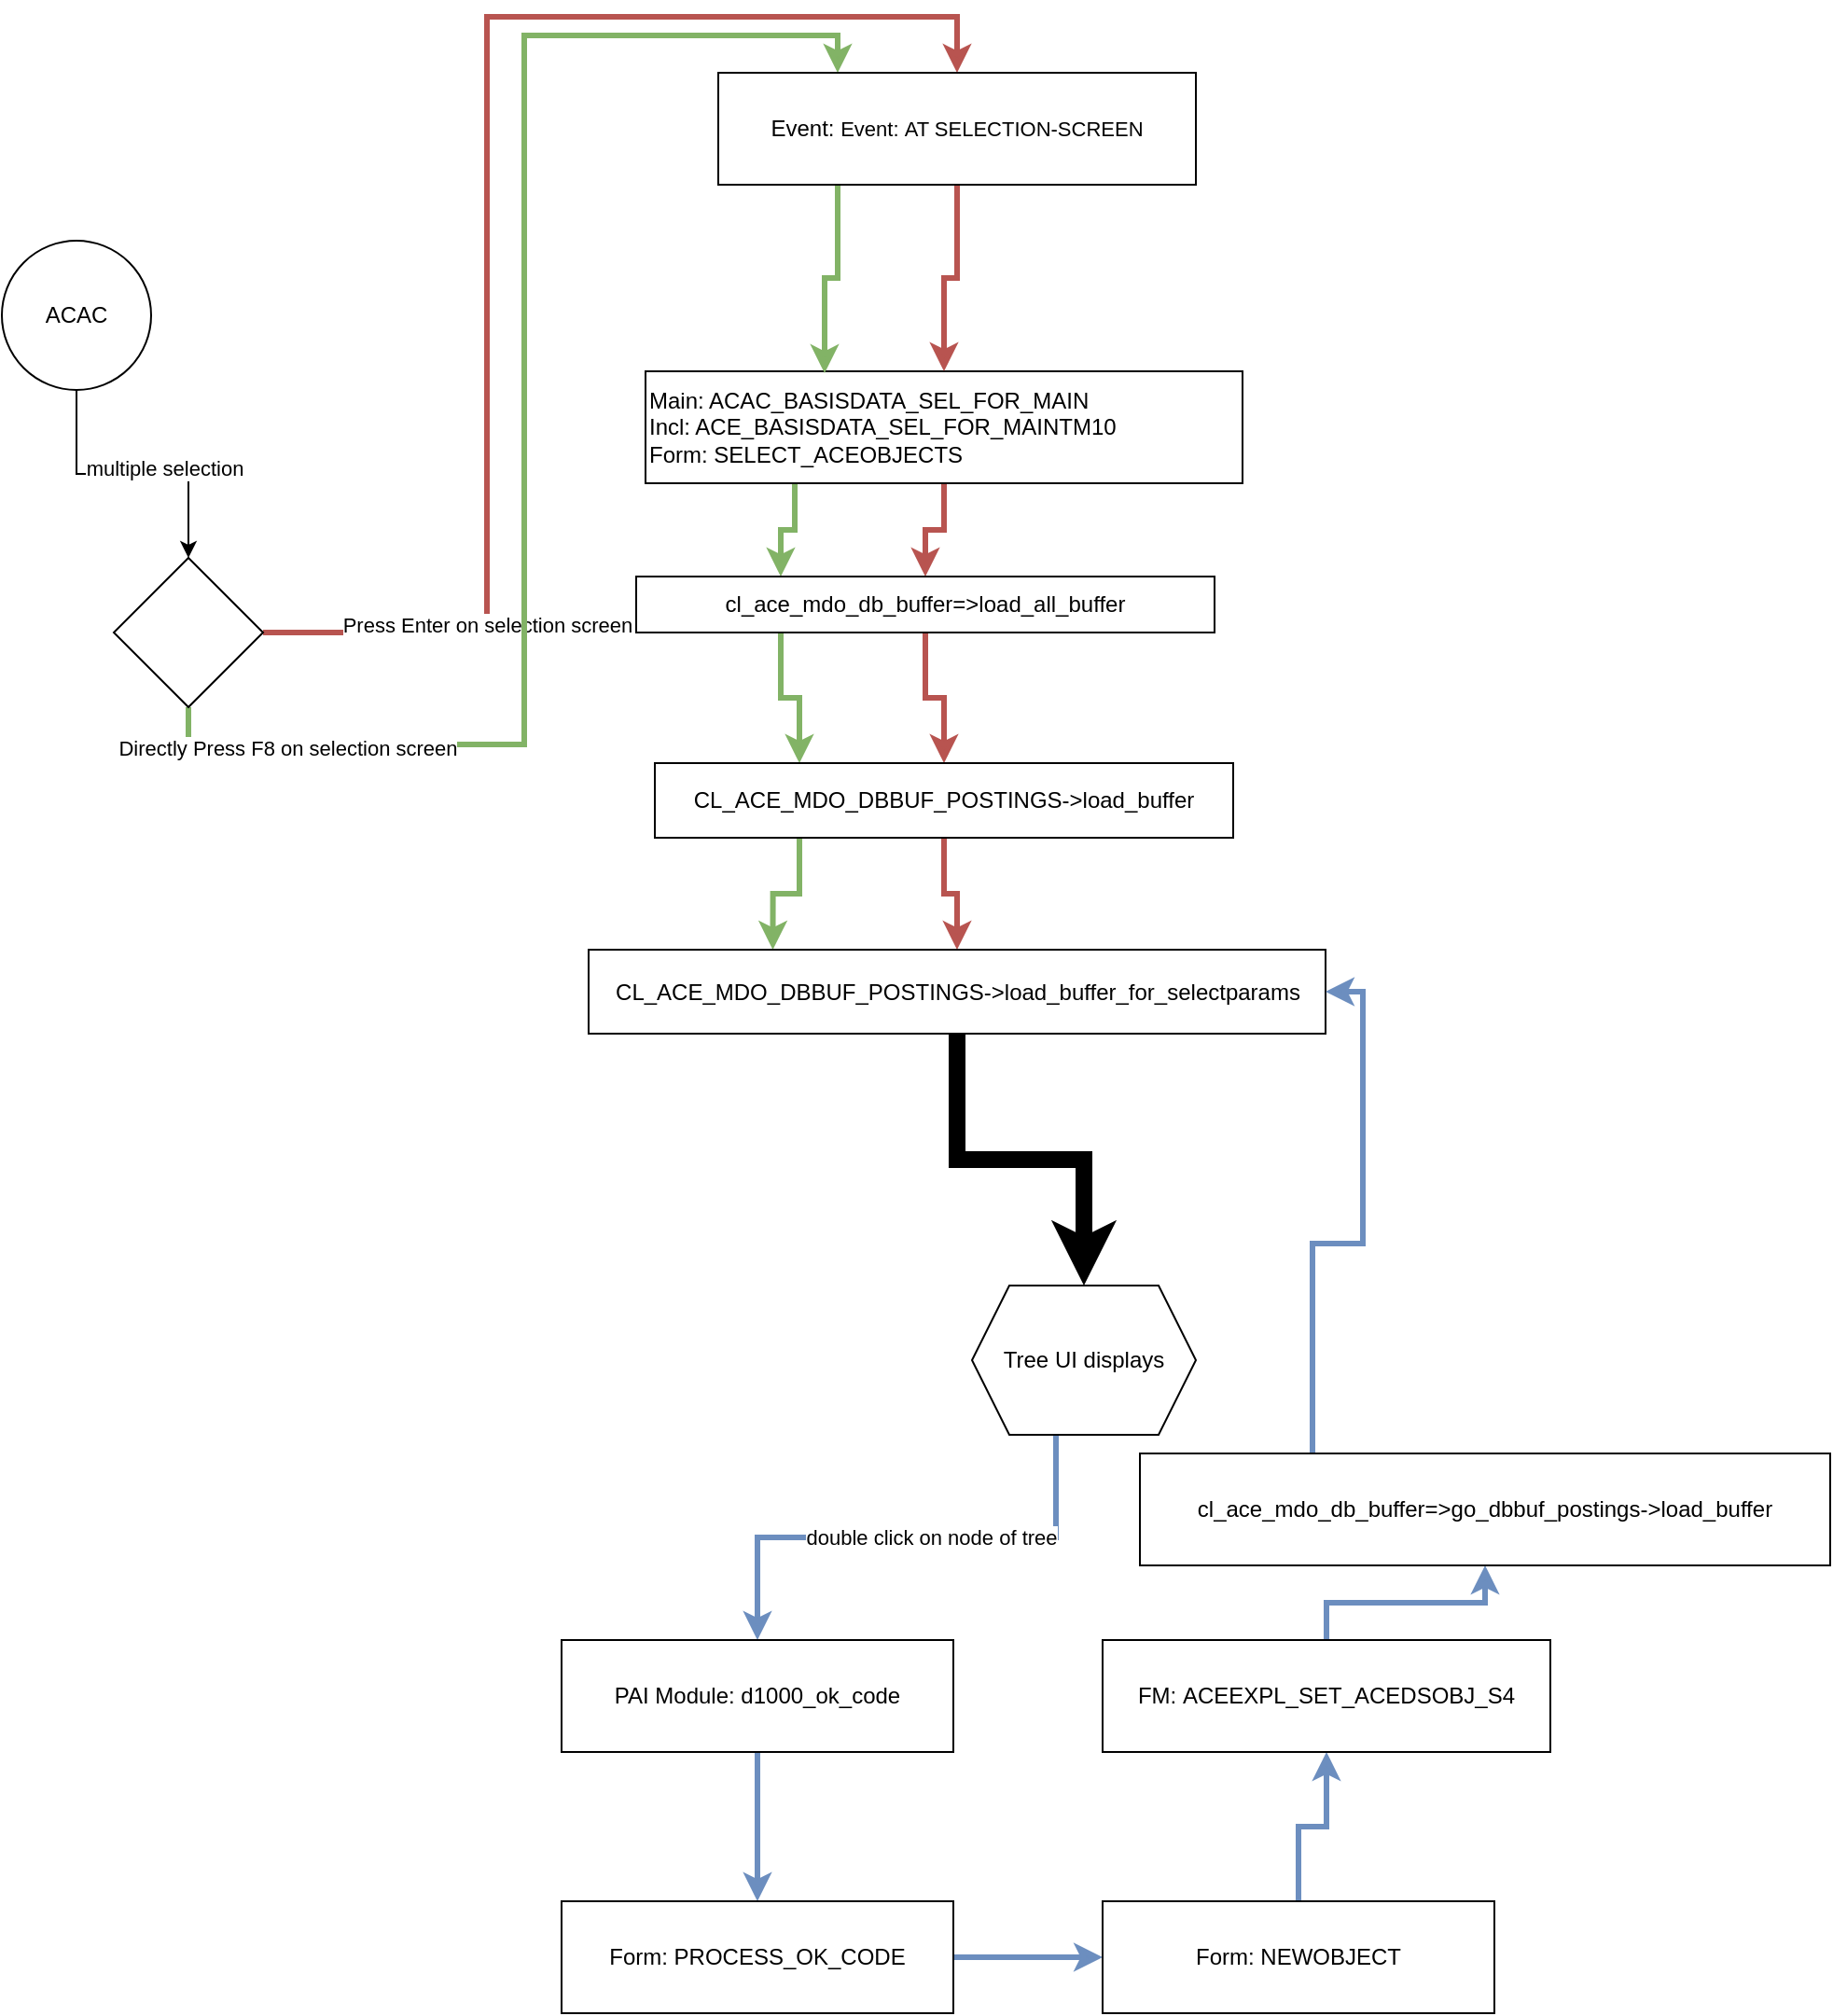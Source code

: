 <mxfile version="13.7.5" type="github">
  <diagram id="0mYaCN3qe747mq3e9iOZ" name="Page-1">
    <mxGraphModel dx="1422" dy="773" grid="1" gridSize="10" guides="1" tooltips="1" connect="1" arrows="1" fold="1" page="1" pageScale="1" pageWidth="1200" pageHeight="1920" math="0" shadow="0">
      <root>
        <mxCell id="0" />
        <mxCell id="1" parent="0" />
        <mxCell id="40Ze9KYtn5aqHLdsqzYY-5" value="" style="edgeStyle=orthogonalEdgeStyle;rounded=0;orthogonalLoop=1;jettySize=auto;html=1;strokeColor=#b85450;strokeWidth=3;fillColor=#f8cecc;" parent="1" source="rgbOEal_TrCjj79onmxh-1" target="40Ze9KYtn5aqHLdsqzYY-4" edge="1">
          <mxGeometry relative="1" as="geometry" />
        </mxCell>
        <mxCell id="40Ze9KYtn5aqHLdsqzYY-27" style="edgeStyle=orthogonalEdgeStyle;rounded=0;orthogonalLoop=1;jettySize=auto;html=1;exitX=0.25;exitY=1;exitDx=0;exitDy=0;entryX=0.25;entryY=0;entryDx=0;entryDy=0;strokeWidth=3;strokeColor=#82b366;fillColor=#d5e8d4;" parent="1" source="rgbOEal_TrCjj79onmxh-1" target="40Ze9KYtn5aqHLdsqzYY-4" edge="1">
          <mxGeometry relative="1" as="geometry" />
        </mxCell>
        <mxCell id="rgbOEal_TrCjj79onmxh-1" value="Main: ACAC_BASISDATA_SEL_FOR_MAIN&lt;br&gt;&lt;div&gt;&lt;span&gt;Incl: ACE_BASISDATA_SEL_FOR_MAINTM10&lt;/span&gt;&lt;/div&gt;&lt;div&gt;&lt;/div&gt;Form: SELECT_ACEOBJECTS" style="rounded=0;whiteSpace=wrap;html=1;align=left;" parent="1" vertex="1">
          <mxGeometry x="395" y="200" width="320" height="60" as="geometry" />
        </mxCell>
        <mxCell id="40Ze9KYtn5aqHLdsqzYY-2" style="edgeStyle=orthogonalEdgeStyle;rounded=0;orthogonalLoop=1;jettySize=auto;html=1;" parent="1" source="40Ze9KYtn5aqHLdsqzYY-1" target="40Ze9KYtn5aqHLdsqzYY-10" edge="1">
          <mxGeometry relative="1" as="geometry" />
        </mxCell>
        <mxCell id="40Ze9KYtn5aqHLdsqzYY-3" value="multiple selection" style="edgeLabel;html=1;align=center;verticalAlign=middle;resizable=0;points=[];" parent="40Ze9KYtn5aqHLdsqzYY-2" vertex="1" connectable="0">
          <mxGeometry x="0.226" y="3" relative="1" as="geometry">
            <mxPoint as="offset" />
          </mxGeometry>
        </mxCell>
        <mxCell id="40Ze9KYtn5aqHLdsqzYY-1" value="ACAC" style="ellipse;whiteSpace=wrap;html=1;aspect=fixed;" parent="1" vertex="1">
          <mxGeometry x="50" y="130" width="80" height="80" as="geometry" />
        </mxCell>
        <mxCell id="40Ze9KYtn5aqHLdsqzYY-7" value="" style="edgeStyle=orthogonalEdgeStyle;rounded=0;orthogonalLoop=1;jettySize=auto;html=1;strokeColor=#b85450;strokeWidth=3;fillColor=#f8cecc;" parent="1" source="40Ze9KYtn5aqHLdsqzYY-4" target="40Ze9KYtn5aqHLdsqzYY-6" edge="1">
          <mxGeometry relative="1" as="geometry" />
        </mxCell>
        <mxCell id="40Ze9KYtn5aqHLdsqzYY-28" style="edgeStyle=orthogonalEdgeStyle;rounded=0;orthogonalLoop=1;jettySize=auto;html=1;exitX=0.25;exitY=1;exitDx=0;exitDy=0;entryX=0.25;entryY=0;entryDx=0;entryDy=0;strokeWidth=3;strokeColor=#82b366;fillColor=#d5e8d4;" parent="1" source="40Ze9KYtn5aqHLdsqzYY-4" target="40Ze9KYtn5aqHLdsqzYY-6" edge="1">
          <mxGeometry relative="1" as="geometry" />
        </mxCell>
        <mxCell id="40Ze9KYtn5aqHLdsqzYY-4" value="cl_ace_mdo_db_buffer=&amp;gt;load_all_buffer" style="rounded=0;whiteSpace=wrap;html=1;" parent="1" vertex="1">
          <mxGeometry x="390" y="310" width="310" height="30" as="geometry" />
        </mxCell>
        <mxCell id="40Ze9KYtn5aqHLdsqzYY-9" value="" style="edgeStyle=orthogonalEdgeStyle;rounded=0;orthogonalLoop=1;jettySize=auto;html=1;strokeColor=#b85450;strokeWidth=3;fillColor=#f8cecc;" parent="1" source="40Ze9KYtn5aqHLdsqzYY-6" target="40Ze9KYtn5aqHLdsqzYY-8" edge="1">
          <mxGeometry relative="1" as="geometry" />
        </mxCell>
        <mxCell id="40Ze9KYtn5aqHLdsqzYY-29" style="edgeStyle=orthogonalEdgeStyle;rounded=0;orthogonalLoop=1;jettySize=auto;html=1;exitX=0.25;exitY=1;exitDx=0;exitDy=0;entryX=0.25;entryY=0;entryDx=0;entryDy=0;strokeWidth=3;strokeColor=#82b366;fillColor=#d5e8d4;" parent="1" source="40Ze9KYtn5aqHLdsqzYY-6" target="40Ze9KYtn5aqHLdsqzYY-8" edge="1">
          <mxGeometry relative="1" as="geometry" />
        </mxCell>
        <mxCell id="40Ze9KYtn5aqHLdsqzYY-6" value="CL_ACE_MDO_DBBUF_POSTINGS-&amp;gt;load_buffer" style="rounded=0;whiteSpace=wrap;html=1;" parent="1" vertex="1">
          <mxGeometry x="400" y="410" width="310" height="40" as="geometry" />
        </mxCell>
        <mxCell id="ZwONIrTSn7If3N10A5RL-15" style="edgeStyle=orthogonalEdgeStyle;rounded=0;orthogonalLoop=1;jettySize=auto;html=1;strokeWidth=9;" edge="1" parent="1" source="40Ze9KYtn5aqHLdsqzYY-8" target="40Ze9KYtn5aqHLdsqzYY-15">
          <mxGeometry relative="1" as="geometry" />
        </mxCell>
        <mxCell id="40Ze9KYtn5aqHLdsqzYY-8" value="CL_ACE_MDO_DBBUF_POSTINGS-&amp;gt;load_buffer_for_selectparams" style="rounded=0;whiteSpace=wrap;html=1;" parent="1" vertex="1">
          <mxGeometry x="364.5" y="510" width="395" height="45" as="geometry" />
        </mxCell>
        <mxCell id="40Ze9KYtn5aqHLdsqzYY-11" style="edgeStyle=orthogonalEdgeStyle;rounded=0;orthogonalLoop=1;jettySize=auto;html=1;exitX=1;exitY=0.5;exitDx=0;exitDy=0;fillColor=#f8cecc;strokeColor=#b85450;strokeWidth=3;entryX=0.5;entryY=0;entryDx=0;entryDy=0;" parent="1" source="40Ze9KYtn5aqHLdsqzYY-10" target="40Ze9KYtn5aqHLdsqzYY-22" edge="1">
          <mxGeometry relative="1" as="geometry">
            <mxPoint x="540" y="200" as="targetPoint" />
            <Array as="points">
              <mxPoint x="310" y="340" />
              <mxPoint x="310" y="10" />
              <mxPoint x="562" y="10" />
            </Array>
          </mxGeometry>
        </mxCell>
        <mxCell id="40Ze9KYtn5aqHLdsqzYY-12" value="Press Enter on selection screen" style="edgeLabel;html=1;align=center;verticalAlign=middle;resizable=0;points=[];" parent="40Ze9KYtn5aqHLdsqzYY-11" vertex="1" connectable="0">
          <mxGeometry x="-0.661" y="53" relative="1" as="geometry">
            <mxPoint x="53" as="offset" />
          </mxGeometry>
        </mxCell>
        <mxCell id="40Ze9KYtn5aqHLdsqzYY-20" style="edgeStyle=orthogonalEdgeStyle;rounded=0;orthogonalLoop=1;jettySize=auto;html=1;exitX=0.5;exitY=1;exitDx=0;exitDy=0;entryX=0.25;entryY=0;entryDx=0;entryDy=0;strokeWidth=3;strokeColor=#82b366;fillColor=#d5e8d4;" parent="1" source="40Ze9KYtn5aqHLdsqzYY-10" target="40Ze9KYtn5aqHLdsqzYY-22" edge="1">
          <mxGeometry relative="1" as="geometry">
            <Array as="points">
              <mxPoint x="150" y="400" />
              <mxPoint x="330" y="400" />
              <mxPoint x="330" y="20" />
              <mxPoint x="498" y="20" />
            </Array>
          </mxGeometry>
        </mxCell>
        <mxCell id="40Ze9KYtn5aqHLdsqzYY-21" value="Directly Press F8 on selection screen" style="edgeLabel;html=1;align=center;verticalAlign=middle;resizable=0;points=[];" parent="40Ze9KYtn5aqHLdsqzYY-20" vertex="1" connectable="0">
          <mxGeometry x="-0.81" y="-2" relative="1" as="geometry">
            <mxPoint as="offset" />
          </mxGeometry>
        </mxCell>
        <mxCell id="40Ze9KYtn5aqHLdsqzYY-10" value="" style="rhombus;whiteSpace=wrap;html=1;" parent="1" vertex="1">
          <mxGeometry x="110" y="300" width="80" height="80" as="geometry" />
        </mxCell>
        <mxCell id="ZwONIrTSn7If3N10A5RL-3" value="" style="edgeStyle=orthogonalEdgeStyle;rounded=0;orthogonalLoop=1;jettySize=auto;html=1;strokeWidth=3;exitX=0.375;exitY=1;exitDx=0;exitDy=0;fillColor=#dae8fc;strokeColor=#6c8ebf;" edge="1" parent="1" source="40Ze9KYtn5aqHLdsqzYY-15" target="ZwONIrTSn7If3N10A5RL-2">
          <mxGeometry relative="1" as="geometry" />
        </mxCell>
        <mxCell id="ZwONIrTSn7If3N10A5RL-4" value="double click on node of tree" style="edgeLabel;html=1;align=center;verticalAlign=middle;resizable=0;points=[];" vertex="1" connectable="0" parent="ZwONIrTSn7If3N10A5RL-3">
          <mxGeometry x="-0.098" relative="1" as="geometry">
            <mxPoint as="offset" />
          </mxGeometry>
        </mxCell>
        <mxCell id="40Ze9KYtn5aqHLdsqzYY-15" value="Tree UI displays" style="shape=hexagon;perimeter=hexagonPerimeter2;whiteSpace=wrap;html=1;fixedSize=1;" parent="1" vertex="1">
          <mxGeometry x="570" y="690" width="120" height="80" as="geometry" />
        </mxCell>
        <mxCell id="40Ze9KYtn5aqHLdsqzYY-24" style="edgeStyle=orthogonalEdgeStyle;rounded=0;orthogonalLoop=1;jettySize=auto;html=1;strokeWidth=3;strokeColor=#b85450;fillColor=#f8cecc;" parent="1" source="40Ze9KYtn5aqHLdsqzYY-22" target="rgbOEal_TrCjj79onmxh-1" edge="1">
          <mxGeometry relative="1" as="geometry" />
        </mxCell>
        <mxCell id="40Ze9KYtn5aqHLdsqzYY-25" style="edgeStyle=orthogonalEdgeStyle;rounded=0;orthogonalLoop=1;jettySize=auto;html=1;exitX=0.25;exitY=1;exitDx=0;exitDy=0;entryX=0.3;entryY=0.017;entryDx=0;entryDy=0;entryPerimeter=0;strokeWidth=3;strokeColor=#82b366;fillColor=#d5e8d4;" parent="1" source="40Ze9KYtn5aqHLdsqzYY-22" target="rgbOEal_TrCjj79onmxh-1" edge="1">
          <mxGeometry relative="1" as="geometry" />
        </mxCell>
        <mxCell id="40Ze9KYtn5aqHLdsqzYY-22" value="Event:&amp;nbsp;&lt;span style=&quot;font-size: 11px ; background-color: rgb(255 , 255 , 255)&quot;&gt;Event:&amp;nbsp;AT SELECTION-SCREEN&lt;/span&gt;" style="rounded=0;whiteSpace=wrap;html=1;" parent="1" vertex="1">
          <mxGeometry x="434" y="40" width="256" height="60" as="geometry" />
        </mxCell>
        <mxCell id="ZwONIrTSn7If3N10A5RL-6" value="" style="edgeStyle=orthogonalEdgeStyle;rounded=0;orthogonalLoop=1;jettySize=auto;html=1;strokeWidth=3;strokeColor=#6c8ebf;fillColor=#dae8fc;" edge="1" parent="1" source="ZwONIrTSn7If3N10A5RL-2" target="ZwONIrTSn7If3N10A5RL-5">
          <mxGeometry relative="1" as="geometry" />
        </mxCell>
        <mxCell id="ZwONIrTSn7If3N10A5RL-2" value="PAI Module:&amp;nbsp;d1000_ok_code" style="whiteSpace=wrap;html=1;" vertex="1" parent="1">
          <mxGeometry x="350" y="880" width="210" height="60" as="geometry" />
        </mxCell>
        <mxCell id="ZwONIrTSn7If3N10A5RL-8" value="" style="edgeStyle=orthogonalEdgeStyle;rounded=0;orthogonalLoop=1;jettySize=auto;html=1;strokeWidth=3;strokeColor=#6c8ebf;fillColor=#dae8fc;" edge="1" parent="1" source="ZwONIrTSn7If3N10A5RL-5" target="ZwONIrTSn7If3N10A5RL-7">
          <mxGeometry relative="1" as="geometry" />
        </mxCell>
        <mxCell id="ZwONIrTSn7If3N10A5RL-5" value="Form:&amp;nbsp;PROCESS_OK_CODE" style="whiteSpace=wrap;html=1;" vertex="1" parent="1">
          <mxGeometry x="350" y="1020" width="210" height="60" as="geometry" />
        </mxCell>
        <mxCell id="ZwONIrTSn7If3N10A5RL-10" value="" style="edgeStyle=orthogonalEdgeStyle;rounded=0;orthogonalLoop=1;jettySize=auto;html=1;strokeWidth=3;strokeColor=#6c8ebf;fillColor=#dae8fc;" edge="1" parent="1" source="ZwONIrTSn7If3N10A5RL-7" target="ZwONIrTSn7If3N10A5RL-9">
          <mxGeometry relative="1" as="geometry" />
        </mxCell>
        <mxCell id="ZwONIrTSn7If3N10A5RL-7" value="Form:&amp;nbsp;NEWOBJECT" style="whiteSpace=wrap;html=1;" vertex="1" parent="1">
          <mxGeometry x="640" y="1020" width="210" height="60" as="geometry" />
        </mxCell>
        <mxCell id="ZwONIrTSn7If3N10A5RL-12" value="" style="edgeStyle=orthogonalEdgeStyle;rounded=0;orthogonalLoop=1;jettySize=auto;html=1;strokeWidth=3;strokeColor=#6c8ebf;fillColor=#dae8fc;" edge="1" parent="1" source="ZwONIrTSn7If3N10A5RL-9" target="ZwONIrTSn7If3N10A5RL-11">
          <mxGeometry relative="1" as="geometry" />
        </mxCell>
        <mxCell id="ZwONIrTSn7If3N10A5RL-9" value="FM:&amp;nbsp;ACEEXPL_SET_ACEDSOBJ_S4" style="whiteSpace=wrap;html=1;" vertex="1" parent="1">
          <mxGeometry x="640" y="880" width="240" height="60" as="geometry" />
        </mxCell>
        <mxCell id="ZwONIrTSn7If3N10A5RL-13" style="edgeStyle=orthogonalEdgeStyle;rounded=0;orthogonalLoop=1;jettySize=auto;html=1;exitX=0.25;exitY=0;exitDx=0;exitDy=0;entryX=1;entryY=0.5;entryDx=0;entryDy=0;strokeWidth=3;strokeColor=#6c8ebf;fillColor=#dae8fc;" edge="1" parent="1" source="ZwONIrTSn7If3N10A5RL-11" target="40Ze9KYtn5aqHLdsqzYY-8">
          <mxGeometry relative="1" as="geometry" />
        </mxCell>
        <mxCell id="ZwONIrTSn7If3N10A5RL-11" value="cl_ace_mdo_db_buffer=&amp;gt;go_dbbuf_postings-&amp;gt;load_buffer" style="whiteSpace=wrap;html=1;" vertex="1" parent="1">
          <mxGeometry x="660" y="780" width="370" height="60" as="geometry" />
        </mxCell>
      </root>
    </mxGraphModel>
  </diagram>
</mxfile>

